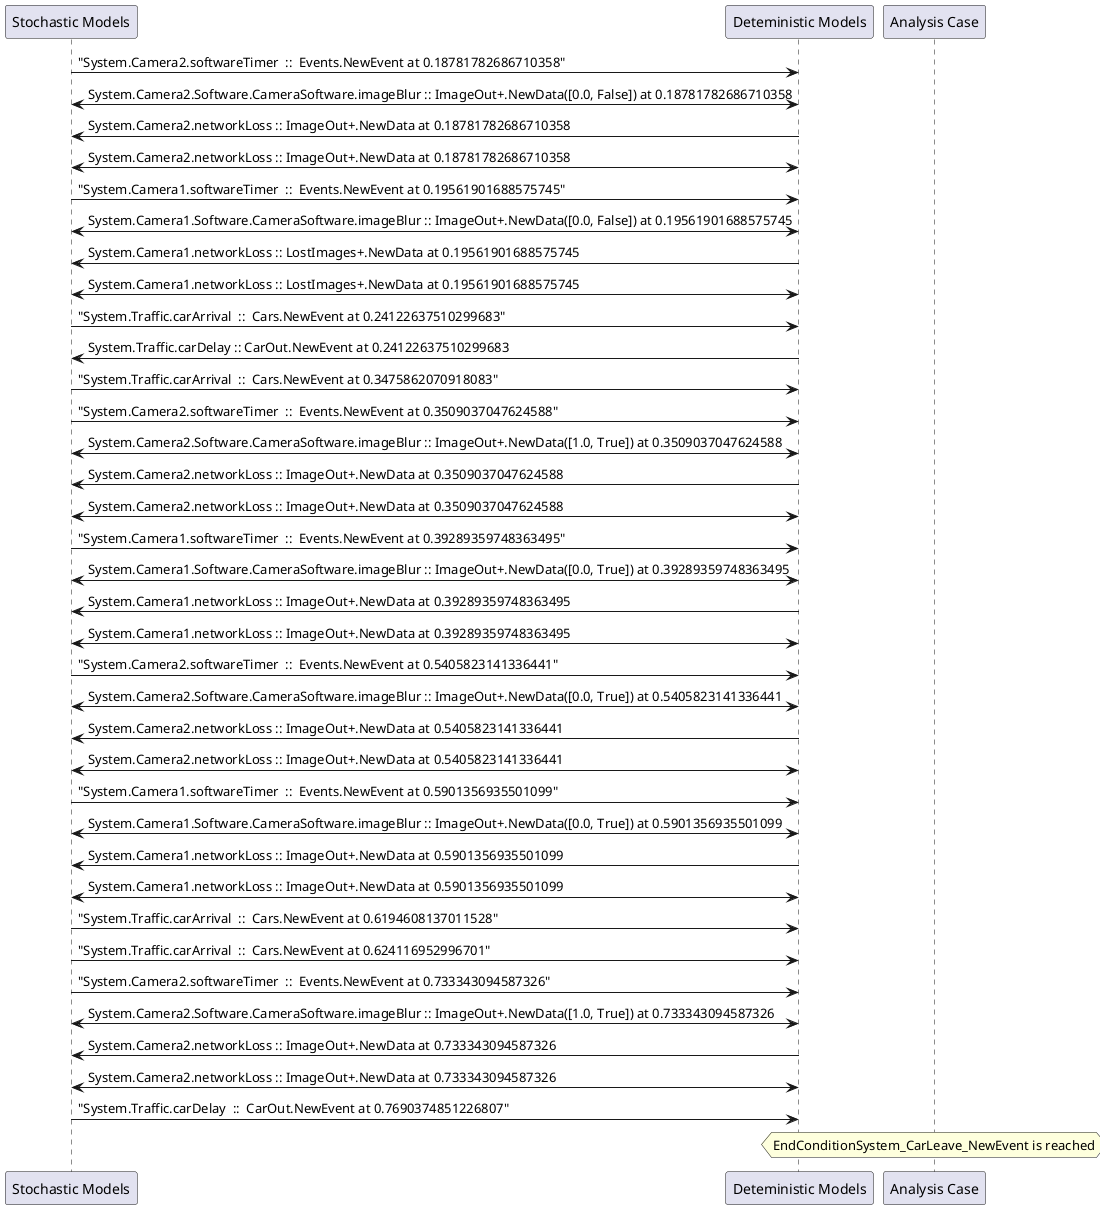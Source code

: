 
	@startuml
	participant "Stochastic Models" as stochmodel
	participant "Deteministic Models" as detmodel
	participant "Analysis Case" as analysis
	{22613_stop} stochmodel -> detmodel : "System.Camera2.softwareTimer  ::  Events.NewEvent at 0.18781782686710358"
detmodel <-> stochmodel : System.Camera2.Software.CameraSoftware.imageBlur :: ImageOut+.NewData([0.0, False]) at 0.18781782686710358
detmodel -> stochmodel : System.Camera2.networkLoss :: ImageOut+.NewData at 0.18781782686710358
detmodel <-> stochmodel : System.Camera2.networkLoss :: ImageOut+.NewData at 0.18781782686710358
{22597_stop} stochmodel -> detmodel : "System.Camera1.softwareTimer  ::  Events.NewEvent at 0.19561901688575745"
detmodel <-> stochmodel : System.Camera1.Software.CameraSoftware.imageBlur :: ImageOut+.NewData([0.0, False]) at 0.19561901688575745
detmodel -> stochmodel : System.Camera1.networkLoss :: LostImages+.NewData at 0.19561901688575745
detmodel <-> stochmodel : System.Camera1.networkLoss :: LostImages+.NewData at 0.19561901688575745
{22629_stop} stochmodel -> detmodel : "System.Traffic.carArrival  ::  Cars.NewEvent at 0.24122637510299683"
{22642_start} detmodel -> stochmodel : System.Traffic.carDelay :: CarOut.NewEvent at 0.24122637510299683
{22630_stop} stochmodel -> detmodel : "System.Traffic.carArrival  ::  Cars.NewEvent at 0.3475862070918083"
{22614_stop} stochmodel -> detmodel : "System.Camera2.softwareTimer  ::  Events.NewEvent at 0.3509037047624588"
detmodel <-> stochmodel : System.Camera2.Software.CameraSoftware.imageBlur :: ImageOut+.NewData([1.0, True]) at 0.3509037047624588
detmodel -> stochmodel : System.Camera2.networkLoss :: ImageOut+.NewData at 0.3509037047624588
detmodel <-> stochmodel : System.Camera2.networkLoss :: ImageOut+.NewData at 0.3509037047624588
{22598_stop} stochmodel -> detmodel : "System.Camera1.softwareTimer  ::  Events.NewEvent at 0.39289359748363495"
detmodel <-> stochmodel : System.Camera1.Software.CameraSoftware.imageBlur :: ImageOut+.NewData([0.0, True]) at 0.39289359748363495
detmodel -> stochmodel : System.Camera1.networkLoss :: ImageOut+.NewData at 0.39289359748363495
detmodel <-> stochmodel : System.Camera1.networkLoss :: ImageOut+.NewData at 0.39289359748363495
{22615_stop} stochmodel -> detmodel : "System.Camera2.softwareTimer  ::  Events.NewEvent at 0.5405823141336441"
detmodel <-> stochmodel : System.Camera2.Software.CameraSoftware.imageBlur :: ImageOut+.NewData([0.0, True]) at 0.5405823141336441
detmodel -> stochmodel : System.Camera2.networkLoss :: ImageOut+.NewData at 0.5405823141336441
detmodel <-> stochmodel : System.Camera2.networkLoss :: ImageOut+.NewData at 0.5405823141336441
{22599_stop} stochmodel -> detmodel : "System.Camera1.softwareTimer  ::  Events.NewEvent at 0.5901356935501099"
detmodel <-> stochmodel : System.Camera1.Software.CameraSoftware.imageBlur :: ImageOut+.NewData([0.0, True]) at 0.5901356935501099
detmodel -> stochmodel : System.Camera1.networkLoss :: ImageOut+.NewData at 0.5901356935501099
detmodel <-> stochmodel : System.Camera1.networkLoss :: ImageOut+.NewData at 0.5901356935501099
{22631_stop} stochmodel -> detmodel : "System.Traffic.carArrival  ::  Cars.NewEvent at 0.6194608137011528"
{22632_stop} stochmodel -> detmodel : "System.Traffic.carArrival  ::  Cars.NewEvent at 0.624116952996701"
{22616_stop} stochmodel -> detmodel : "System.Camera2.softwareTimer  ::  Events.NewEvent at 0.733343094587326"
detmodel <-> stochmodel : System.Camera2.Software.CameraSoftware.imageBlur :: ImageOut+.NewData([1.0, True]) at 0.733343094587326
detmodel -> stochmodel : System.Camera2.networkLoss :: ImageOut+.NewData at 0.733343094587326
detmodel <-> stochmodel : System.Camera2.networkLoss :: ImageOut+.NewData at 0.733343094587326
{22642_stop} stochmodel -> detmodel : "System.Traffic.carDelay  ::  CarOut.NewEvent at 0.7690374851226807"
{22642_start} <-> {22642_stop} : delay
hnote over analysis 
EndConditionSystem_CarLeave_NewEvent is reached
endnote
@enduml
